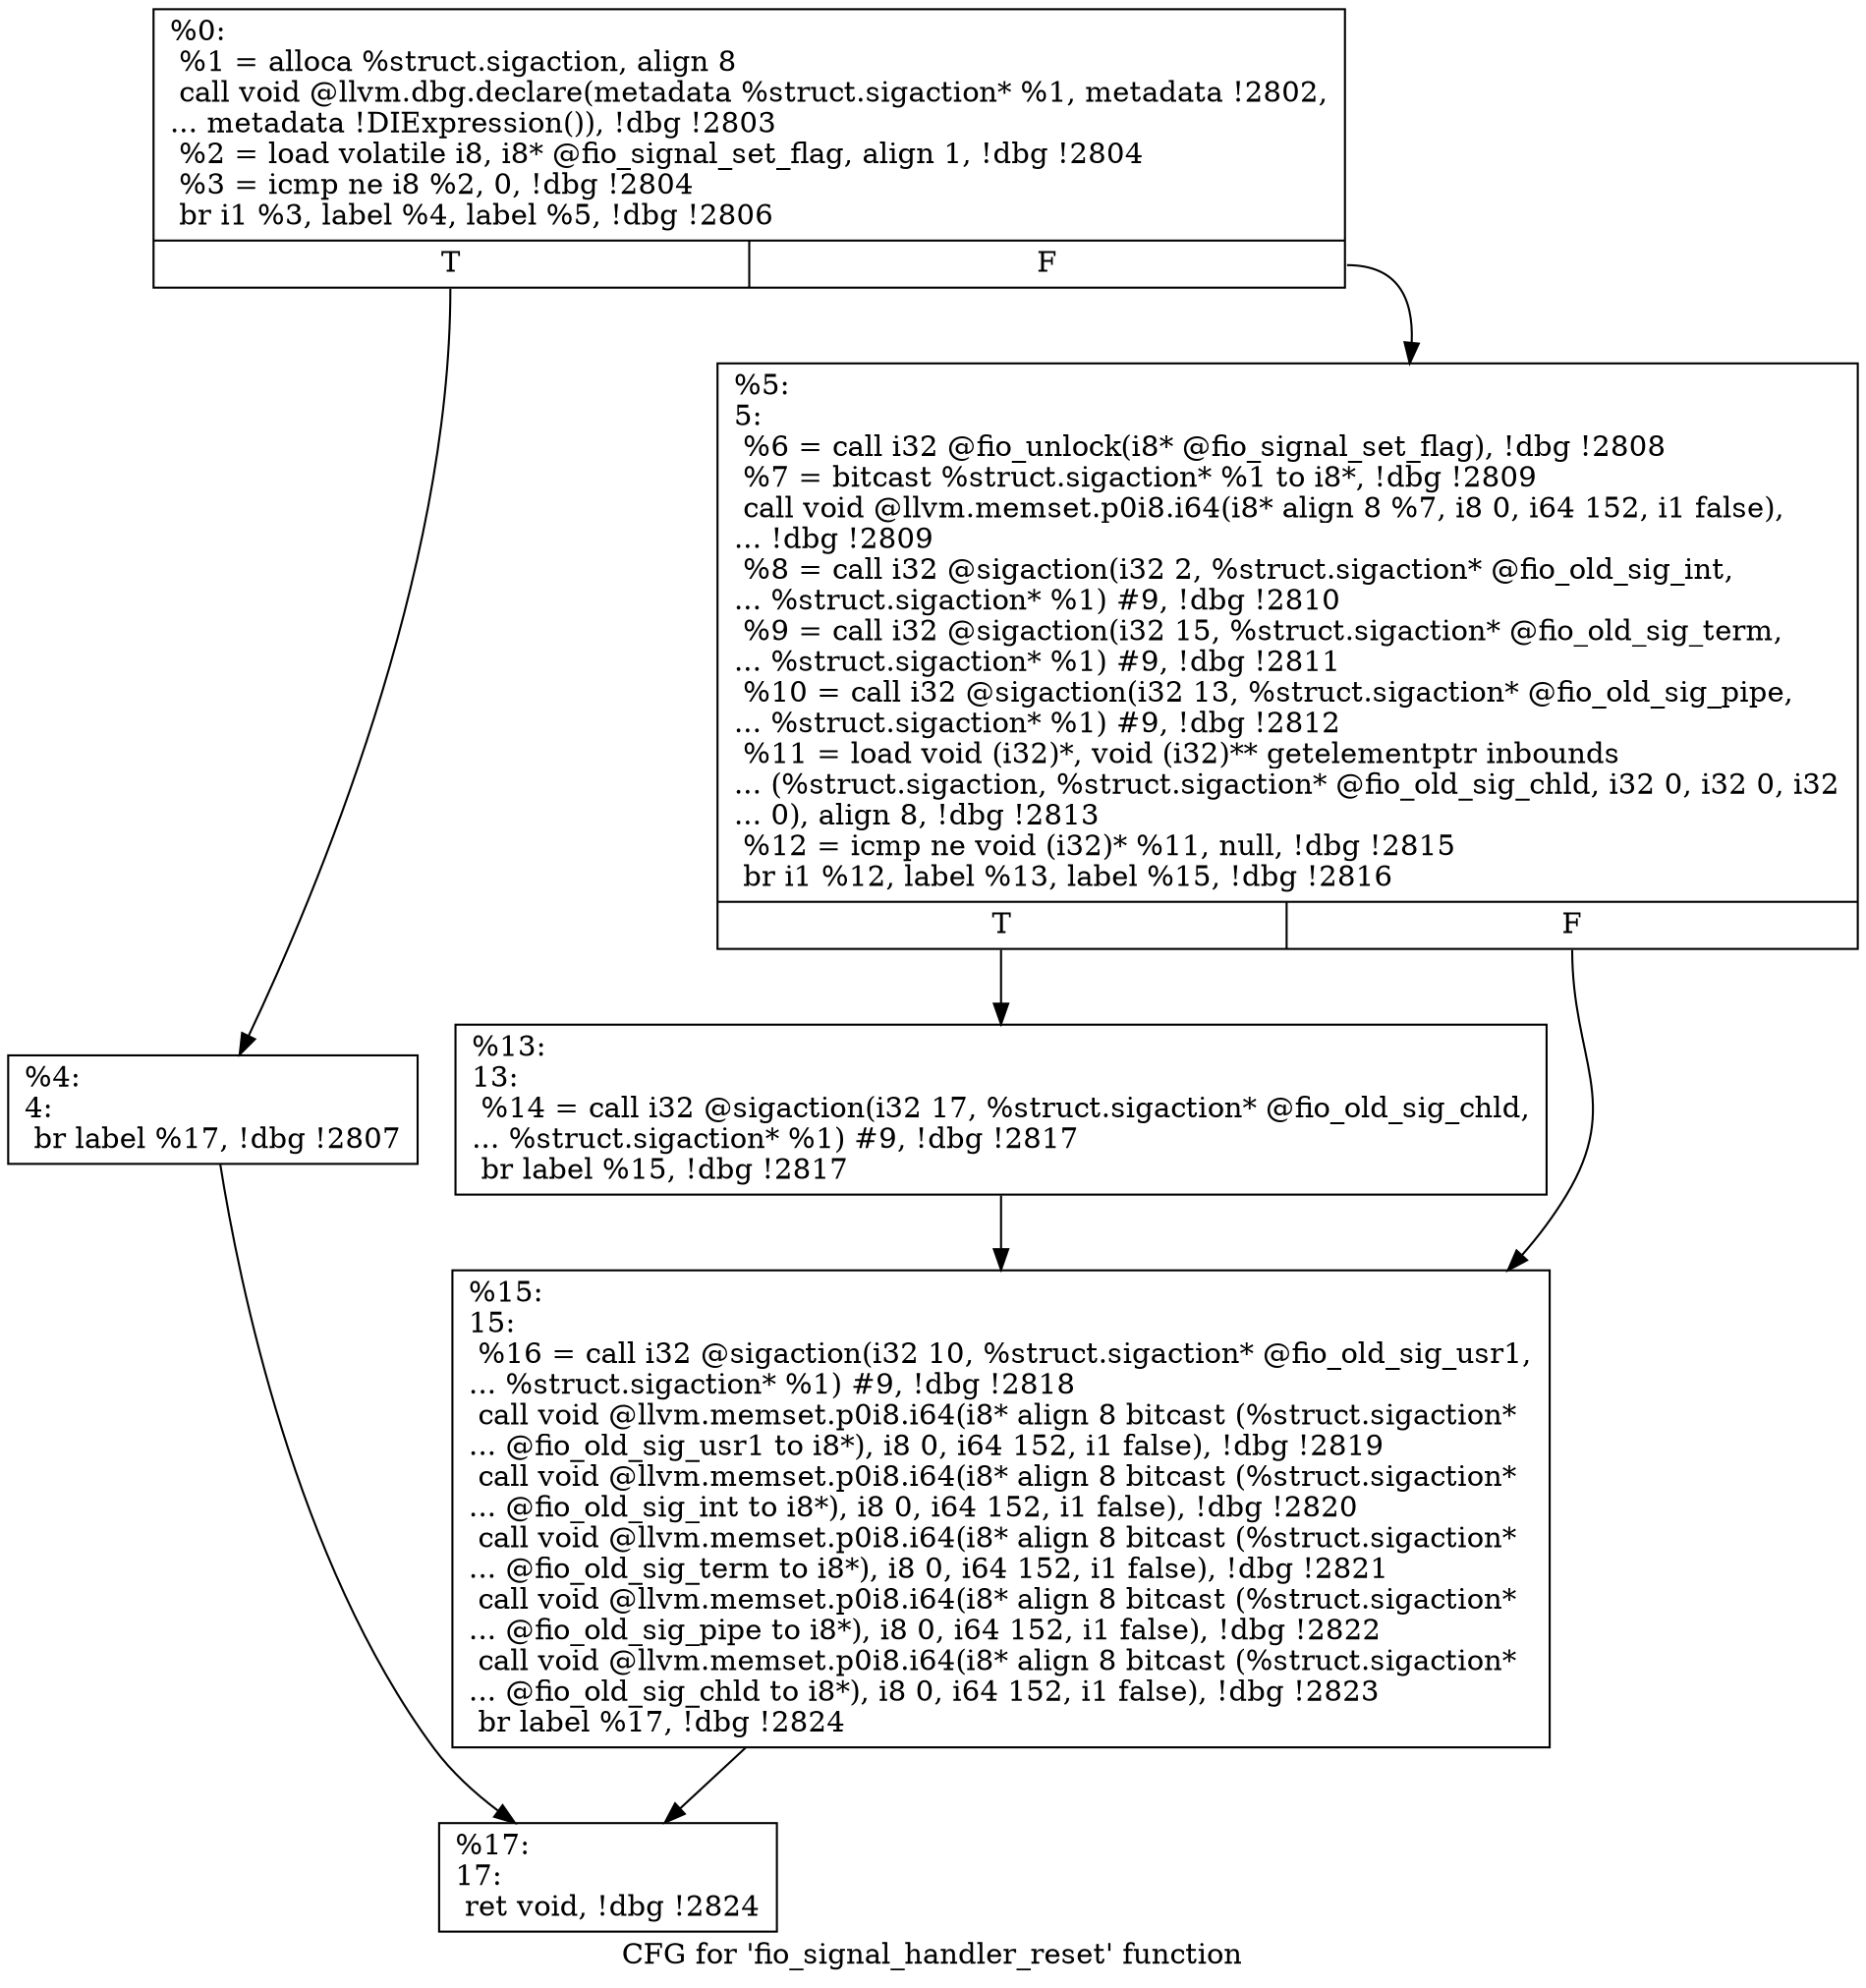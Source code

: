 digraph "CFG for 'fio_signal_handler_reset' function" {
	label="CFG for 'fio_signal_handler_reset' function";

	Node0x5568517013c0 [shape=record,label="{%0:\l  %1 = alloca %struct.sigaction, align 8\l  call void @llvm.dbg.declare(metadata %struct.sigaction* %1, metadata !2802,\l... metadata !DIExpression()), !dbg !2803\l  %2 = load volatile i8, i8* @fio_signal_set_flag, align 1, !dbg !2804\l  %3 = icmp ne i8 %2, 0, !dbg !2804\l  br i1 %3, label %4, label %5, !dbg !2806\l|{<s0>T|<s1>F}}"];
	Node0x5568517013c0:s0 -> Node0x556851702890;
	Node0x5568517013c0:s1 -> Node0x5568517028e0;
	Node0x556851702890 [shape=record,label="{%4:\l4:                                                \l  br label %17, !dbg !2807\l}"];
	Node0x556851702890 -> Node0x5568517029d0;
	Node0x5568517028e0 [shape=record,label="{%5:\l5:                                                \l  %6 = call i32 @fio_unlock(i8* @fio_signal_set_flag), !dbg !2808\l  %7 = bitcast %struct.sigaction* %1 to i8*, !dbg !2809\l  call void @llvm.memset.p0i8.i64(i8* align 8 %7, i8 0, i64 152, i1 false),\l... !dbg !2809\l  %8 = call i32 @sigaction(i32 2, %struct.sigaction* @fio_old_sig_int,\l... %struct.sigaction* %1) #9, !dbg !2810\l  %9 = call i32 @sigaction(i32 15, %struct.sigaction* @fio_old_sig_term,\l... %struct.sigaction* %1) #9, !dbg !2811\l  %10 = call i32 @sigaction(i32 13, %struct.sigaction* @fio_old_sig_pipe,\l... %struct.sigaction* %1) #9, !dbg !2812\l  %11 = load void (i32)*, void (i32)** getelementptr inbounds\l... (%struct.sigaction, %struct.sigaction* @fio_old_sig_chld, i32 0, i32 0, i32\l... 0), align 8, !dbg !2813\l  %12 = icmp ne void (i32)* %11, null, !dbg !2815\l  br i1 %12, label %13, label %15, !dbg !2816\l|{<s0>T|<s1>F}}"];
	Node0x5568517028e0:s0 -> Node0x556851702930;
	Node0x5568517028e0:s1 -> Node0x556851702980;
	Node0x556851702930 [shape=record,label="{%13:\l13:                                               \l  %14 = call i32 @sigaction(i32 17, %struct.sigaction* @fio_old_sig_chld,\l... %struct.sigaction* %1) #9, !dbg !2817\l  br label %15, !dbg !2817\l}"];
	Node0x556851702930 -> Node0x556851702980;
	Node0x556851702980 [shape=record,label="{%15:\l15:                                               \l  %16 = call i32 @sigaction(i32 10, %struct.sigaction* @fio_old_sig_usr1,\l... %struct.sigaction* %1) #9, !dbg !2818\l  call void @llvm.memset.p0i8.i64(i8* align 8 bitcast (%struct.sigaction*\l... @fio_old_sig_usr1 to i8*), i8 0, i64 152, i1 false), !dbg !2819\l  call void @llvm.memset.p0i8.i64(i8* align 8 bitcast (%struct.sigaction*\l... @fio_old_sig_int to i8*), i8 0, i64 152, i1 false), !dbg !2820\l  call void @llvm.memset.p0i8.i64(i8* align 8 bitcast (%struct.sigaction*\l... @fio_old_sig_term to i8*), i8 0, i64 152, i1 false), !dbg !2821\l  call void @llvm.memset.p0i8.i64(i8* align 8 bitcast (%struct.sigaction*\l... @fio_old_sig_pipe to i8*), i8 0, i64 152, i1 false), !dbg !2822\l  call void @llvm.memset.p0i8.i64(i8* align 8 bitcast (%struct.sigaction*\l... @fio_old_sig_chld to i8*), i8 0, i64 152, i1 false), !dbg !2823\l  br label %17, !dbg !2824\l}"];
	Node0x556851702980 -> Node0x5568517029d0;
	Node0x5568517029d0 [shape=record,label="{%17:\l17:                                               \l  ret void, !dbg !2824\l}"];
}
